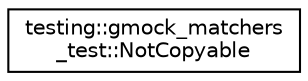 digraph "クラス階層図"
{
  edge [fontname="Helvetica",fontsize="10",labelfontname="Helvetica",labelfontsize="10"];
  node [fontname="Helvetica",fontsize="10",shape=record];
  rankdir="LR";
  Node0 [label="testing::gmock_matchers\l_test::NotCopyable",height=0.2,width=0.4,color="black", fillcolor="white", style="filled",URL="$de/d03/classtesting_1_1gmock__matchers__test_1_1_not_copyable.html"];
}

